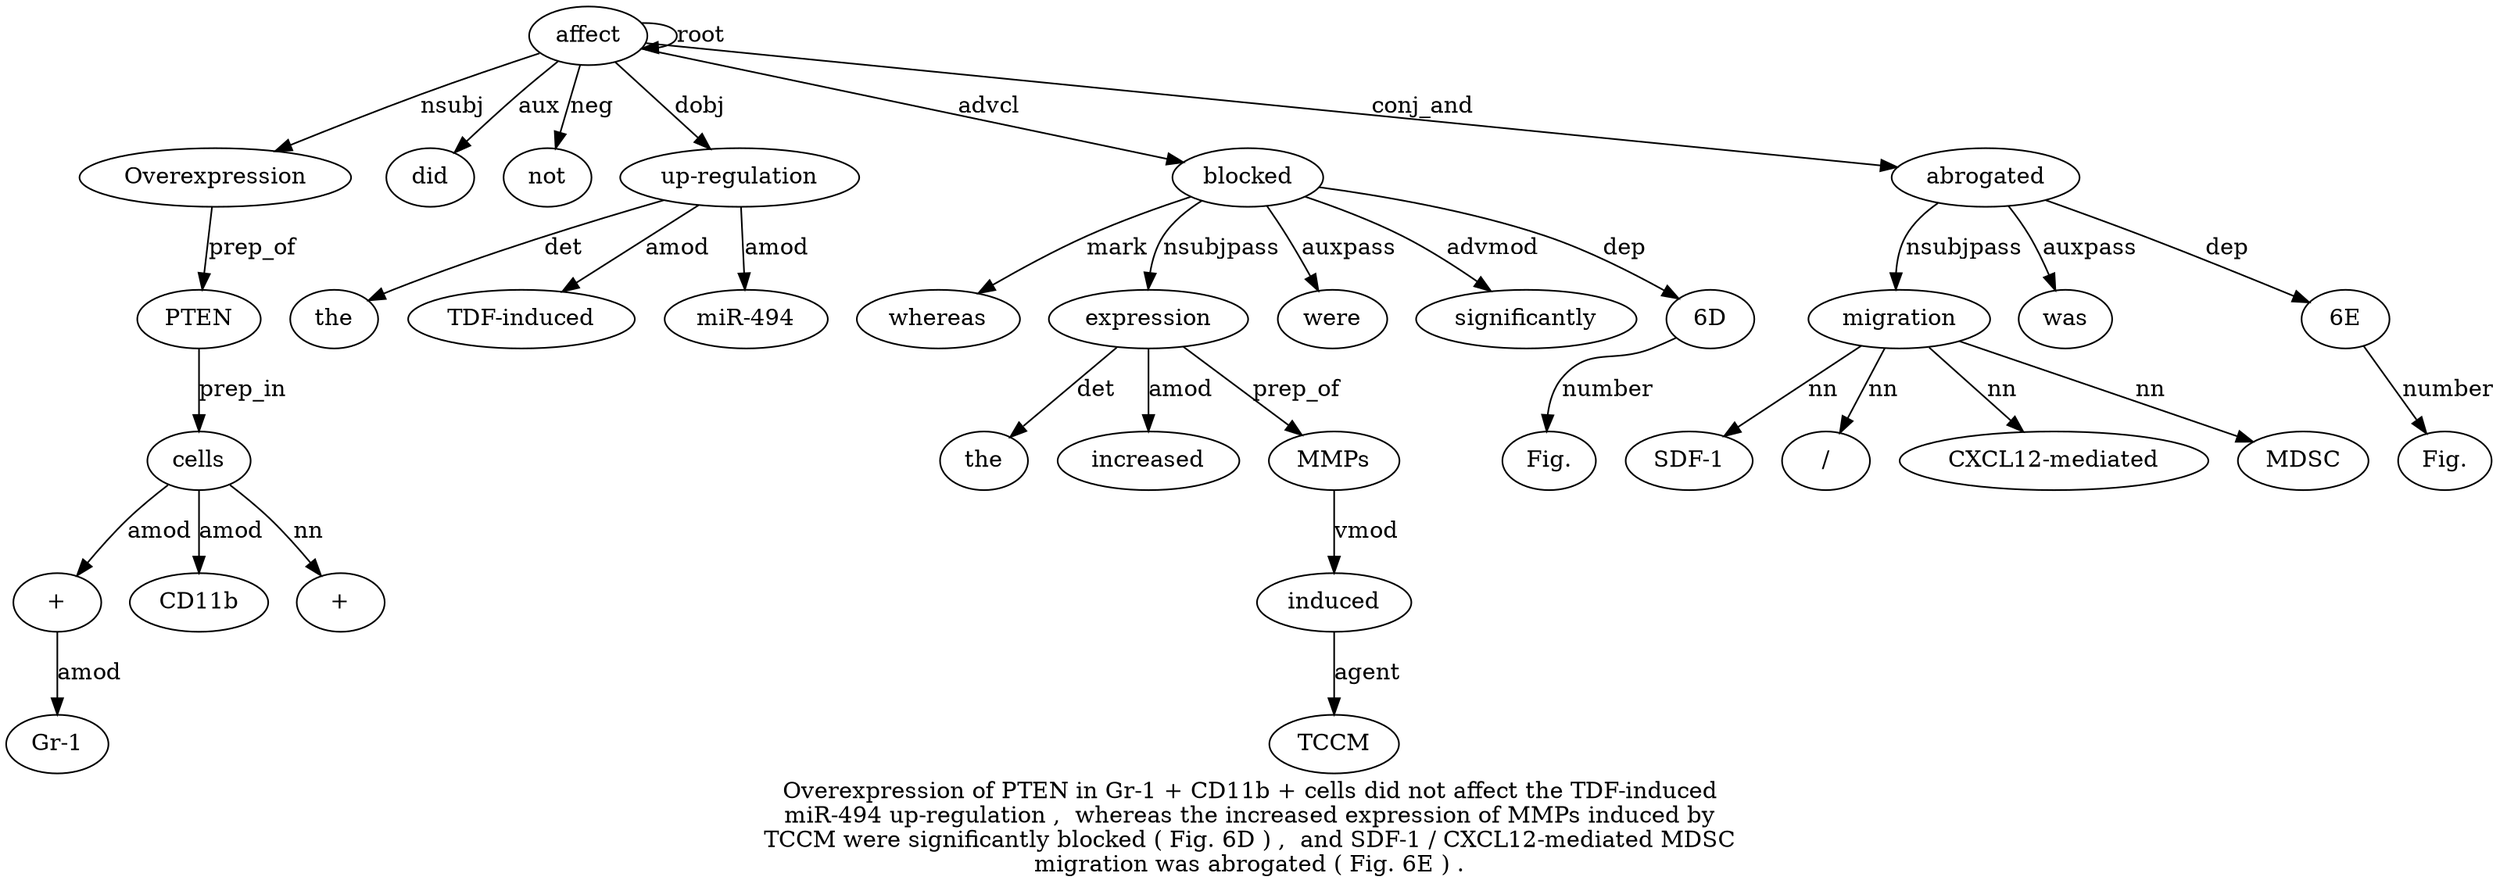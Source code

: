 digraph "Overexpression of PTEN in Gr-1 + CD11b + cells did not affect the TDF-induced miR-494 up-regulation ,  whereas the increased expression of MMPs induced by TCCM were significantly blocked ( Fig. 6D ) ,  and SDF-1 / CXCL12-mediated MDSC migration was abrogated ( Fig. 6E ) ." {
label="Overexpression of PTEN in Gr-1 + CD11b + cells did not affect the TDF-induced
miR-494 up-regulation ,  whereas the increased expression of MMPs induced by
TCCM were significantly blocked ( Fig. 6D ) ,  and SDF-1 / CXCL12-mediated MDSC
migration was abrogated ( Fig. 6E ) .";
affect12 [style=filled, fillcolor=white, label=affect];
Overexpression1 [style=filled, fillcolor=white, label=Overexpression];
affect12 -> Overexpression1  [label=nsubj];
PTEN3 [style=filled, fillcolor=white, label=PTEN];
Overexpression1 -> PTEN3  [label=prep_of];
"+6" [style=filled, fillcolor=white, label="+"];
"Gr-15" [style=filled, fillcolor=white, label="Gr-1"];
"+6" -> "Gr-15"  [label=amod];
cells9 [style=filled, fillcolor=white, label=cells];
cells9 -> "+6"  [label=amod];
CD11b7 [style=filled, fillcolor=white, label=CD11b];
cells9 -> CD11b7  [label=amod];
"+8" [style=filled, fillcolor=white, label="+"];
cells9 -> "+8"  [label=nn];
PTEN3 -> cells9  [label=prep_in];
did10 [style=filled, fillcolor=white, label=did];
affect12 -> did10  [label=aux];
not11 [style=filled, fillcolor=white, label=not];
affect12 -> not11  [label=neg];
affect12 -> affect12  [label=root];
"up-regulation16" [style=filled, fillcolor=white, label="up-regulation"];
the13 [style=filled, fillcolor=white, label=the];
"up-regulation16" -> the13  [label=det];
"TDF-induced14" [style=filled, fillcolor=white, label="TDF-induced"];
"up-regulation16" -> "TDF-induced14"  [label=amod];
"miR-49415" [style=filled, fillcolor=white, label="miR-494"];
"up-regulation16" -> "miR-49415"  [label=amod];
affect12 -> "up-regulation16"  [label=dobj];
blocked29 [style=filled, fillcolor=white, label=blocked];
whereas18 [style=filled, fillcolor=white, label=whereas];
blocked29 -> whereas18  [label=mark];
expression21 [style=filled, fillcolor=white, label=expression];
the19 [style=filled, fillcolor=white, label=the];
expression21 -> the19  [label=det];
increased20 [style=filled, fillcolor=white, label=increased];
expression21 -> increased20  [label=amod];
blocked29 -> expression21  [label=nsubjpass];
MMPs23 [style=filled, fillcolor=white, label=MMPs];
expression21 -> MMPs23  [label=prep_of];
induced24 [style=filled, fillcolor=white, label=induced];
MMPs23 -> induced24  [label=vmod];
TCCM26 [style=filled, fillcolor=white, label=TCCM];
induced24 -> TCCM26  [label=agent];
were27 [style=filled, fillcolor=white, label=were];
blocked29 -> were27  [label=auxpass];
significantly28 [style=filled, fillcolor=white, label=significantly];
blocked29 -> significantly28  [label=advmod];
affect12 -> blocked29  [label=advcl];
"6D32" [style=filled, fillcolor=white, label="6D"];
"Fig.31" [style=filled, fillcolor=white, label="Fig."];
"6D32" -> "Fig.31"  [label=number];
blocked29 -> "6D32"  [label=dep];
migration40 [style=filled, fillcolor=white, label=migration];
"SDF-136" [style=filled, fillcolor=white, label="SDF-1"];
migration40 -> "SDF-136"  [label=nn];
"/37" [style=filled, fillcolor=white, label="/"];
migration40 -> "/37"  [label=nn];
"CXCL12-mediated38" [style=filled, fillcolor=white, label="CXCL12-mediated"];
migration40 -> "CXCL12-mediated38"  [label=nn];
MDSC39 [style=filled, fillcolor=white, label=MDSC];
migration40 -> MDSC39  [label=nn];
abrogated42 [style=filled, fillcolor=white, label=abrogated];
abrogated42 -> migration40  [label=nsubjpass];
was41 [style=filled, fillcolor=white, label=was];
abrogated42 -> was41  [label=auxpass];
affect12 -> abrogated42  [label=conj_and];
"6E45" [style=filled, fillcolor=white, label="6E"];
"Fig.44" [style=filled, fillcolor=white, label="Fig."];
"6E45" -> "Fig.44"  [label=number];
abrogated42 -> "6E45"  [label=dep];
}
